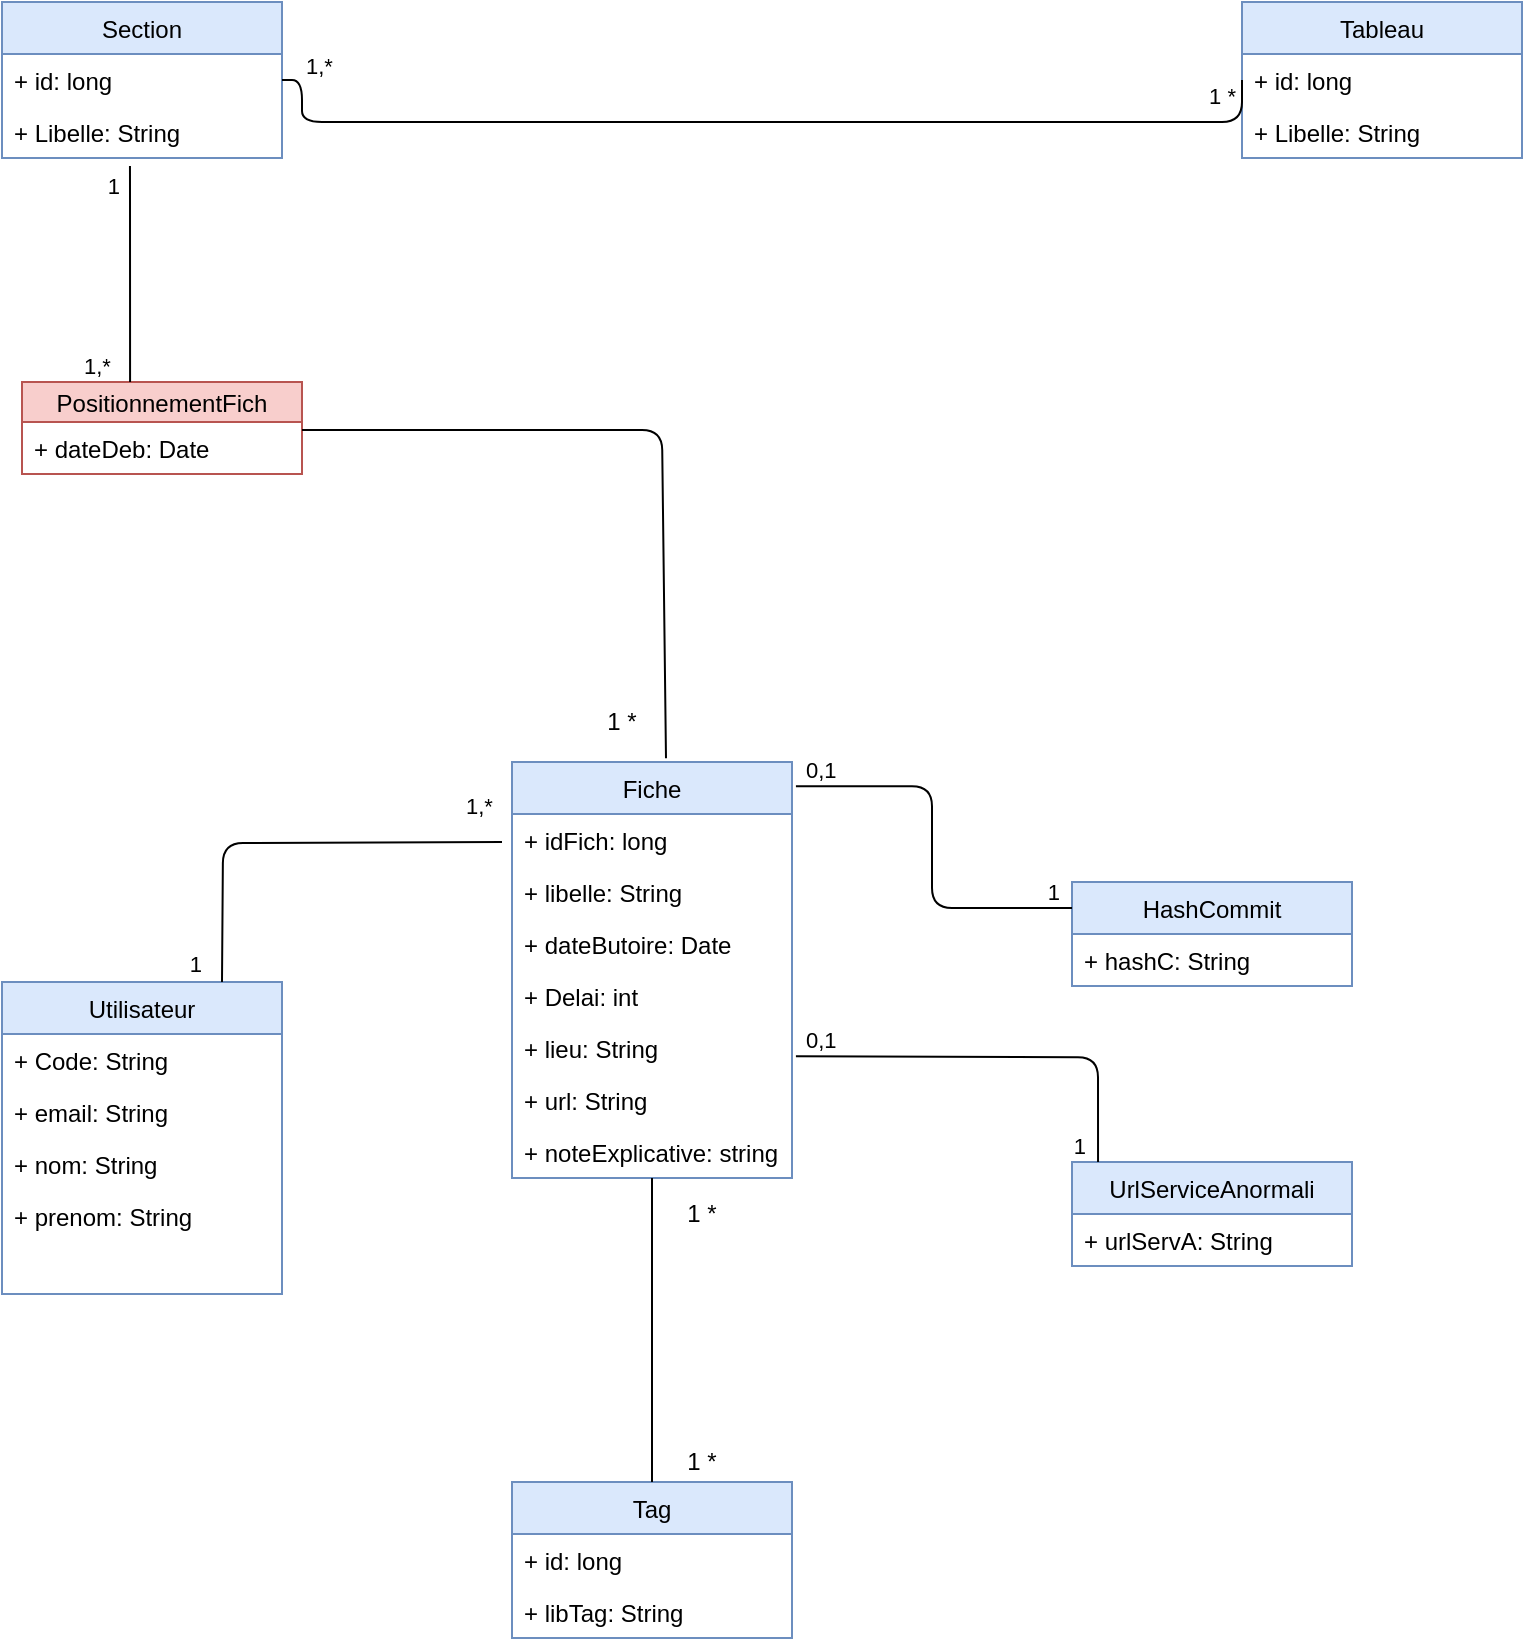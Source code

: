 <mxfile version="14.4.4" type="device"><diagram id="9xg2jcfIBT3A_qDpF2Oi" name="Page-1"><mxGraphModel dx="1718" dy="492" grid="1" gridSize="10" guides="1" tooltips="1" connect="1" arrows="1" fold="1" page="1" pageScale="1" pageWidth="850" pageHeight="1100" math="0" shadow="0"><root><mxCell id="0"/><mxCell id="1" parent="0"/><mxCell id="ic6SCmIdSfI8PyZcOom8-1" value="Section" style="swimlane;fontStyle=0;childLayout=stackLayout;horizontal=1;startSize=26;fillColor=#dae8fc;horizontalStack=0;resizeParent=1;resizeParentMax=0;resizeLast=0;collapsible=1;marginBottom=0;strokeColor=#6c8ebf;" parent="1" vertex="1"><mxGeometry x="-820" y="10" width="140" height="78" as="geometry"/></mxCell><mxCell id="ic6SCmIdSfI8PyZcOom8-2" value="+ id: long" style="text;strokeColor=none;fillColor=none;align=left;verticalAlign=top;spacingLeft=4;spacingRight=4;overflow=hidden;rotatable=0;points=[[0,0.5],[1,0.5]];portConstraint=eastwest;" parent="ic6SCmIdSfI8PyZcOom8-1" vertex="1"><mxGeometry y="26" width="140" height="26" as="geometry"/></mxCell><mxCell id="ic6SCmIdSfI8PyZcOom8-3" value="+ Libelle: String" style="text;strokeColor=none;fillColor=none;align=left;verticalAlign=top;spacingLeft=4;spacingRight=4;overflow=hidden;rotatable=0;points=[[0,0.5],[1,0.5]];portConstraint=eastwest;" parent="ic6SCmIdSfI8PyZcOom8-1" vertex="1"><mxGeometry y="52" width="140" height="26" as="geometry"/></mxCell><mxCell id="ic6SCmIdSfI8PyZcOom8-5" value="Fiche" style="swimlane;fontStyle=0;childLayout=stackLayout;horizontal=1;startSize=26;fillColor=#dae8fc;horizontalStack=0;resizeParent=1;resizeParentMax=0;resizeLast=0;collapsible=1;marginBottom=0;strokeColor=#6c8ebf;" parent="1" vertex="1"><mxGeometry x="-565" y="390" width="140" height="208" as="geometry"/></mxCell><mxCell id="ic6SCmIdSfI8PyZcOom8-6" value="+ idFich: long" style="text;strokeColor=none;fillColor=none;align=left;verticalAlign=top;spacingLeft=4;spacingRight=4;overflow=hidden;rotatable=0;points=[[0,0.5],[1,0.5]];portConstraint=eastwest;" parent="ic6SCmIdSfI8PyZcOom8-5" vertex="1"><mxGeometry y="26" width="140" height="26" as="geometry"/></mxCell><mxCell id="ic6SCmIdSfI8PyZcOom8-7" value="+ libelle: String" style="text;strokeColor=none;fillColor=none;align=left;verticalAlign=top;spacingLeft=4;spacingRight=4;overflow=hidden;rotatable=0;points=[[0,0.5],[1,0.5]];portConstraint=eastwest;" parent="ic6SCmIdSfI8PyZcOom8-5" vertex="1"><mxGeometry y="52" width="140" height="26" as="geometry"/></mxCell><mxCell id="ic6SCmIdSfI8PyZcOom8-11" value="+ dateButoire: Date" style="text;strokeColor=none;fillColor=none;align=left;verticalAlign=top;spacingLeft=4;spacingRight=4;overflow=hidden;rotatable=0;points=[[0,0.5],[1,0.5]];portConstraint=eastwest;" parent="ic6SCmIdSfI8PyZcOom8-5" vertex="1"><mxGeometry y="78" width="140" height="26" as="geometry"/></mxCell><mxCell id="ic6SCmIdSfI8PyZcOom8-12" value="+ Delai: int" style="text;strokeColor=none;fillColor=none;align=left;verticalAlign=top;spacingLeft=4;spacingRight=4;overflow=hidden;rotatable=0;points=[[0,0.5],[1,0.5]];portConstraint=eastwest;" parent="ic6SCmIdSfI8PyZcOom8-5" vertex="1"><mxGeometry y="104" width="140" height="26" as="geometry"/></mxCell><mxCell id="ic6SCmIdSfI8PyZcOom8-8" value="+ lieu: String" style="text;strokeColor=none;fillColor=none;align=left;verticalAlign=top;spacingLeft=4;spacingRight=4;overflow=hidden;rotatable=0;points=[[0,0.5],[1,0.5]];portConstraint=eastwest;" parent="ic6SCmIdSfI8PyZcOom8-5" vertex="1"><mxGeometry y="130" width="140" height="26" as="geometry"/></mxCell><mxCell id="ic6SCmIdSfI8PyZcOom8-9" value="+ url: String" style="text;strokeColor=none;fillColor=none;align=left;verticalAlign=top;spacingLeft=4;spacingRight=4;overflow=hidden;rotatable=0;points=[[0,0.5],[1,0.5]];portConstraint=eastwest;" parent="ic6SCmIdSfI8PyZcOom8-5" vertex="1"><mxGeometry y="156" width="140" height="26" as="geometry"/></mxCell><mxCell id="ic6SCmIdSfI8PyZcOom8-10" value="+ noteExplicative: string" style="text;strokeColor=none;fillColor=none;align=left;verticalAlign=top;spacingLeft=4;spacingRight=4;overflow=hidden;rotatable=0;points=[[0,0.5],[1,0.5]];portConstraint=eastwest;" parent="ic6SCmIdSfI8PyZcOom8-5" vertex="1"><mxGeometry y="182" width="140" height="26" as="geometry"/></mxCell><mxCell id="ic6SCmIdSfI8PyZcOom8-13" value="Tableau" style="swimlane;fontStyle=0;childLayout=stackLayout;horizontal=1;startSize=26;fillColor=#dae8fc;horizontalStack=0;resizeParent=1;resizeParentMax=0;resizeLast=0;collapsible=1;marginBottom=0;strokeColor=#6c8ebf;" parent="1" vertex="1"><mxGeometry x="-200" y="10" width="140" height="78" as="geometry"/></mxCell><mxCell id="ic6SCmIdSfI8PyZcOom8-14" value="+ id: long" style="text;strokeColor=none;fillColor=none;align=left;verticalAlign=top;spacingLeft=4;spacingRight=4;overflow=hidden;rotatable=0;points=[[0,0.5],[1,0.5]];portConstraint=eastwest;" parent="ic6SCmIdSfI8PyZcOom8-13" vertex="1"><mxGeometry y="26" width="140" height="26" as="geometry"/></mxCell><mxCell id="ic6SCmIdSfI8PyZcOom8-15" value="+ Libelle: String" style="text;strokeColor=none;fillColor=none;align=left;verticalAlign=top;spacingLeft=4;spacingRight=4;overflow=hidden;rotatable=0;points=[[0,0.5],[1,0.5]];portConstraint=eastwest;" parent="ic6SCmIdSfI8PyZcOom8-13" vertex="1"><mxGeometry y="52" width="140" height="26" as="geometry"/></mxCell><mxCell id="ic6SCmIdSfI8PyZcOom8-17" value="Utilisateur" style="swimlane;fontStyle=0;childLayout=stackLayout;horizontal=1;startSize=26;fillColor=#dae8fc;horizontalStack=0;resizeParent=1;resizeParentMax=0;resizeLast=0;collapsible=1;marginBottom=0;strokeColor=#6c8ebf;" parent="1" vertex="1"><mxGeometry x="-820" y="500" width="140" height="156" as="geometry"/></mxCell><mxCell id="ipJub5Ju-oN7UdVnLaOn-14" value="+ Code: String" style="text;strokeColor=none;fillColor=none;align=left;verticalAlign=top;spacingLeft=4;spacingRight=4;overflow=hidden;rotatable=0;points=[[0,0.5],[1,0.5]];portConstraint=eastwest;" vertex="1" parent="ic6SCmIdSfI8PyZcOom8-17"><mxGeometry y="26" width="140" height="26" as="geometry"/></mxCell><mxCell id="ic6SCmIdSfI8PyZcOom8-18" value="+ email: String" style="text;strokeColor=none;fillColor=none;align=left;verticalAlign=top;spacingLeft=4;spacingRight=4;overflow=hidden;rotatable=0;points=[[0,0.5],[1,0.5]];portConstraint=eastwest;" parent="ic6SCmIdSfI8PyZcOom8-17" vertex="1"><mxGeometry y="52" width="140" height="26" as="geometry"/></mxCell><mxCell id="ic6SCmIdSfI8PyZcOom8-19" value="+ nom: String" style="text;strokeColor=none;fillColor=none;align=left;verticalAlign=top;spacingLeft=4;spacingRight=4;overflow=hidden;rotatable=0;points=[[0,0.5],[1,0.5]];portConstraint=eastwest;" parent="ic6SCmIdSfI8PyZcOom8-17" vertex="1"><mxGeometry y="78" width="140" height="26" as="geometry"/></mxCell><mxCell id="ic6SCmIdSfI8PyZcOom8-20" value="+ prenom: String" style="text;strokeColor=none;fillColor=none;align=left;verticalAlign=top;spacingLeft=4;spacingRight=4;overflow=hidden;rotatable=0;points=[[0,0.5],[1,0.5]];portConstraint=eastwest;" parent="ic6SCmIdSfI8PyZcOom8-17" vertex="1"><mxGeometry y="104" width="140" height="52" as="geometry"/></mxCell><mxCell id="ic6SCmIdSfI8PyZcOom8-21" value="Tag" style="swimlane;fontStyle=0;childLayout=stackLayout;horizontal=1;startSize=26;fillColor=#dae8fc;horizontalStack=0;resizeParent=1;resizeParentMax=0;resizeLast=0;collapsible=1;marginBottom=0;strokeColor=#6c8ebf;" parent="1" vertex="1"><mxGeometry x="-565" y="750" width="140" height="78" as="geometry"/></mxCell><mxCell id="ic6SCmIdSfI8PyZcOom8-22" value="+ id: long" style="text;strokeColor=none;fillColor=none;align=left;verticalAlign=top;spacingLeft=4;spacingRight=4;overflow=hidden;rotatable=0;points=[[0,0.5],[1,0.5]];portConstraint=eastwest;" parent="ic6SCmIdSfI8PyZcOom8-21" vertex="1"><mxGeometry y="26" width="140" height="26" as="geometry"/></mxCell><mxCell id="ic6SCmIdSfI8PyZcOom8-23" value="+ libTag: String" style="text;strokeColor=none;fillColor=none;align=left;verticalAlign=top;spacingLeft=4;spacingRight=4;overflow=hidden;rotatable=0;points=[[0,0.5],[1,0.5]];portConstraint=eastwest;" parent="ic6SCmIdSfI8PyZcOom8-21" vertex="1"><mxGeometry y="52" width="140" height="26" as="geometry"/></mxCell><mxCell id="ic6SCmIdSfI8PyZcOom8-25" value="HashCommit" style="swimlane;fontStyle=0;childLayout=stackLayout;horizontal=1;startSize=26;fillColor=#dae8fc;horizontalStack=0;resizeParent=1;resizeParentMax=0;resizeLast=0;collapsible=1;marginBottom=0;strokeColor=#6c8ebf;" parent="1" vertex="1"><mxGeometry x="-285" y="450" width="140" height="52" as="geometry"/></mxCell><mxCell id="ic6SCmIdSfI8PyZcOom8-26" value="+ hashC: String" style="text;strokeColor=none;fillColor=none;align=left;verticalAlign=top;spacingLeft=4;spacingRight=4;overflow=hidden;rotatable=0;points=[[0,0.5],[1,0.5]];portConstraint=eastwest;" parent="ic6SCmIdSfI8PyZcOom8-25" vertex="1"><mxGeometry y="26" width="140" height="26" as="geometry"/></mxCell><mxCell id="ic6SCmIdSfI8PyZcOom8-29" value="UrlServiceAnormali" style="swimlane;fontStyle=0;childLayout=stackLayout;horizontal=1;startSize=26;fillColor=#dae8fc;horizontalStack=0;resizeParent=1;resizeParentMax=0;resizeLast=0;collapsible=1;marginBottom=0;strokeColor=#6c8ebf;" parent="1" vertex="1"><mxGeometry x="-285" y="590" width="140" height="52" as="geometry"/></mxCell><mxCell id="ic6SCmIdSfI8PyZcOom8-30" value="+ urlServA: String" style="text;strokeColor=none;fillColor=none;align=left;verticalAlign=top;spacingLeft=4;spacingRight=4;overflow=hidden;rotatable=0;points=[[0,0.5],[1,0.5]];portConstraint=eastwest;" parent="ic6SCmIdSfI8PyZcOom8-29" vertex="1"><mxGeometry y="26" width="140" height="26" as="geometry"/></mxCell><mxCell id="ic6SCmIdSfI8PyZcOom8-33" value="PositionnementFich" style="swimlane;fontStyle=0;childLayout=stackLayout;horizontal=1;startSize=20;fillColor=#f8cecc;horizontalStack=0;resizeParent=1;resizeParentMax=0;resizeLast=0;collapsible=1;marginBottom=0;strokeColor=#b85450;" parent="1" vertex="1"><mxGeometry x="-810" y="200" width="140" height="46" as="geometry"/></mxCell><mxCell id="ic6SCmIdSfI8PyZcOom8-34" value="+ dateDeb: Date" style="text;strokeColor=none;fillColor=none;align=left;verticalAlign=top;spacingLeft=4;spacingRight=4;overflow=hidden;rotatable=0;points=[[0,0.5],[1,0.5]];portConstraint=eastwest;" parent="ic6SCmIdSfI8PyZcOom8-33" vertex="1"><mxGeometry y="20" width="140" height="26" as="geometry"/></mxCell><mxCell id="ic6SCmIdSfI8PyZcOom8-37" value="" style="endArrow=none;html=1;edgeStyle=orthogonalEdgeStyle;entryX=0.457;entryY=1.154;entryDx=0;entryDy=0;entryPerimeter=0;exitX=0.386;exitY=0;exitDx=0;exitDy=0;exitPerimeter=0;" parent="1" target="ic6SCmIdSfI8PyZcOom8-3" edge="1" source="ic6SCmIdSfI8PyZcOom8-33"><mxGeometry relative="1" as="geometry"><mxPoint x="-760" y="190" as="sourcePoint"/><mxPoint x="-330" y="330" as="targetPoint"/><Array as="points"><mxPoint x="-756" y="100"/><mxPoint x="-756" y="100"/></Array></mxGeometry></mxCell><mxCell id="ic6SCmIdSfI8PyZcOom8-38" value="1,*" style="edgeLabel;resizable=0;html=1;align=left;verticalAlign=bottom;" parent="ic6SCmIdSfI8PyZcOom8-37" connectable="0" vertex="1"><mxGeometry x="-1" relative="1" as="geometry"><mxPoint x="-25" as="offset"/></mxGeometry></mxCell><mxCell id="ic6SCmIdSfI8PyZcOom8-39" value="1" style="edgeLabel;resizable=0;html=1;align=right;verticalAlign=bottom;" parent="ic6SCmIdSfI8PyZcOom8-37" connectable="0" vertex="1"><mxGeometry x="1" relative="1" as="geometry"><mxPoint x="-3.98" y="18" as="offset"/></mxGeometry></mxCell><mxCell id="ic6SCmIdSfI8PyZcOom8-43" value="" style="endArrow=none;html=1;edgeStyle=orthogonalEdgeStyle;exitX=1;exitY=0.5;exitDx=0;exitDy=0;entryX=0;entryY=0.5;entryDx=0;entryDy=0;" parent="1" source="ic6SCmIdSfI8PyZcOom8-2" target="ic6SCmIdSfI8PyZcOom8-14" edge="1"><mxGeometry relative="1" as="geometry"><mxPoint x="-425.94" y="125" as="sourcePoint"/><mxPoint x="-285" y="193" as="targetPoint"/><Array as="points"><mxPoint x="-670" y="49"/><mxPoint x="-670" y="70"/><mxPoint x="-200" y="70"/></Array></mxGeometry></mxCell><mxCell id="ic6SCmIdSfI8PyZcOom8-44" value="1,*" style="edgeLabel;resizable=0;html=1;align=left;verticalAlign=bottom;" parent="ic6SCmIdSfI8PyZcOom8-43" connectable="0" vertex="1"><mxGeometry x="-1" relative="1" as="geometry"><mxPoint x="9.94" y="1" as="offset"/></mxGeometry></mxCell><mxCell id="ic6SCmIdSfI8PyZcOom8-45" value="1 *" style="edgeLabel;resizable=0;html=1;align=right;verticalAlign=bottom;" parent="ic6SCmIdSfI8PyZcOom8-43" connectable="0" vertex="1"><mxGeometry x="1" relative="1" as="geometry"><mxPoint x="-2.6" y="16.5" as="offset"/></mxGeometry></mxCell><mxCell id="ic6SCmIdSfI8PyZcOom8-47" value="" style="endArrow=none;html=1;edgeStyle=orthogonalEdgeStyle;" parent="1" edge="1"><mxGeometry relative="1" as="geometry"><mxPoint x="-570" y="430" as="sourcePoint"/><mxPoint x="-710" y="500" as="targetPoint"/></mxGeometry></mxCell><mxCell id="ic6SCmIdSfI8PyZcOom8-48" value="1,*" style="edgeLabel;resizable=0;html=1;align=left;verticalAlign=bottom;" parent="ic6SCmIdSfI8PyZcOom8-47" connectable="0" vertex="1"><mxGeometry x="-1" relative="1" as="geometry"><mxPoint x="-20" y="-10" as="offset"/></mxGeometry></mxCell><mxCell id="ic6SCmIdSfI8PyZcOom8-49" value="1" style="edgeLabel;resizable=0;html=1;align=right;verticalAlign=bottom;" parent="ic6SCmIdSfI8PyZcOom8-47" connectable="0" vertex="1"><mxGeometry x="1" relative="1" as="geometry"><mxPoint x="-10" as="offset"/></mxGeometry></mxCell><mxCell id="ic6SCmIdSfI8PyZcOom8-50" value="" style="endArrow=none;html=1;edgeStyle=orthogonalEdgeStyle;exitX=1.014;exitY=0.058;exitDx=0;exitDy=0;exitPerimeter=0;entryX=0;entryY=0.25;entryDx=0;entryDy=0;" parent="1" source="ic6SCmIdSfI8PyZcOom8-5" target="ic6SCmIdSfI8PyZcOom8-25" edge="1"><mxGeometry relative="1" as="geometry"><mxPoint x="-85" y="380" as="sourcePoint"/><mxPoint x="-225" y="450" as="targetPoint"/></mxGeometry></mxCell><mxCell id="ic6SCmIdSfI8PyZcOom8-51" value="0,1" style="edgeLabel;resizable=0;html=1;align=left;verticalAlign=bottom;" parent="ic6SCmIdSfI8PyZcOom8-50" connectable="0" vertex="1"><mxGeometry x="-1" relative="1" as="geometry"><mxPoint x="3.04" as="offset"/></mxGeometry></mxCell><mxCell id="ic6SCmIdSfI8PyZcOom8-52" value="1" style="edgeLabel;resizable=0;html=1;align=right;verticalAlign=bottom;" parent="ic6SCmIdSfI8PyZcOom8-50" connectable="0" vertex="1"><mxGeometry x="1" relative="1" as="geometry"><mxPoint x="-6" as="offset"/></mxGeometry></mxCell><mxCell id="ic6SCmIdSfI8PyZcOom8-56" value="" style="endArrow=none;html=1;edgeStyle=orthogonalEdgeStyle;exitX=1.014;exitY=0.058;exitDx=0;exitDy=0;exitPerimeter=0;entryX=0.093;entryY=0;entryDx=0;entryDy=0;entryPerimeter=0;" parent="1" target="ic6SCmIdSfI8PyZcOom8-29" edge="1"><mxGeometry relative="1" as="geometry"><mxPoint x="-423.04" y="537.064" as="sourcePoint"/><mxPoint x="-285" y="598" as="targetPoint"/></mxGeometry></mxCell><mxCell id="ic6SCmIdSfI8PyZcOom8-57" value="0,1" style="edgeLabel;resizable=0;html=1;align=left;verticalAlign=bottom;" parent="ic6SCmIdSfI8PyZcOom8-56" connectable="0" vertex="1"><mxGeometry x="-1" relative="1" as="geometry"><mxPoint x="3.04" as="offset"/></mxGeometry></mxCell><mxCell id="ic6SCmIdSfI8PyZcOom8-58" value="1" style="edgeLabel;resizable=0;html=1;align=right;verticalAlign=bottom;" parent="ic6SCmIdSfI8PyZcOom8-56" connectable="0" vertex="1"><mxGeometry x="1" relative="1" as="geometry"><mxPoint x="-6" as="offset"/></mxGeometry></mxCell><mxCell id="ipJub5Ju-oN7UdVnLaOn-6" value="" style="endArrow=none;html=1;exitX=1;exitY=0.154;exitDx=0;exitDy=0;exitPerimeter=0;entryX=0.55;entryY=-0.009;entryDx=0;entryDy=0;entryPerimeter=0;" edge="1" parent="1" source="ic6SCmIdSfI8PyZcOom8-34" target="ic6SCmIdSfI8PyZcOom8-5"><mxGeometry width="50" height="50" relative="1" as="geometry"><mxPoint x="-450" y="250" as="sourcePoint"/><mxPoint x="-400" y="200" as="targetPoint"/><Array as="points"><mxPoint x="-490" y="224"/></Array></mxGeometry></mxCell><mxCell id="ipJub5Ju-oN7UdVnLaOn-7" value="1 *" style="text;html=1;strokeColor=none;fillColor=none;align=center;verticalAlign=middle;whiteSpace=wrap;rounded=0;" vertex="1" parent="1"><mxGeometry x="-530" y="360" width="40" height="20" as="geometry"/></mxCell><mxCell id="ipJub5Ju-oN7UdVnLaOn-9" value="" style="endArrow=none;html=1;exitX=0.5;exitY=0;exitDx=0;exitDy=0;entryX=0.5;entryY=1;entryDx=0;entryDy=0;" edge="1" parent="1" source="ic6SCmIdSfI8PyZcOom8-21" target="ic6SCmIdSfI8PyZcOom8-5"><mxGeometry width="50" height="50" relative="1" as="geometry"><mxPoint x="-450" y="670" as="sourcePoint"/><mxPoint x="-400" y="620" as="targetPoint"/></mxGeometry></mxCell><mxCell id="ipJub5Ju-oN7UdVnLaOn-10" value="1 *" style="text;html=1;strokeColor=none;fillColor=none;align=center;verticalAlign=middle;whiteSpace=wrap;rounded=0;" vertex="1" parent="1"><mxGeometry x="-490" y="606" width="40" height="20" as="geometry"/></mxCell><mxCell id="ipJub5Ju-oN7UdVnLaOn-11" value="1 *" style="text;html=1;strokeColor=none;fillColor=none;align=center;verticalAlign=middle;whiteSpace=wrap;rounded=0;" vertex="1" parent="1"><mxGeometry x="-490" y="730" width="40" height="20" as="geometry"/></mxCell></root></mxGraphModel></diagram></mxfile>